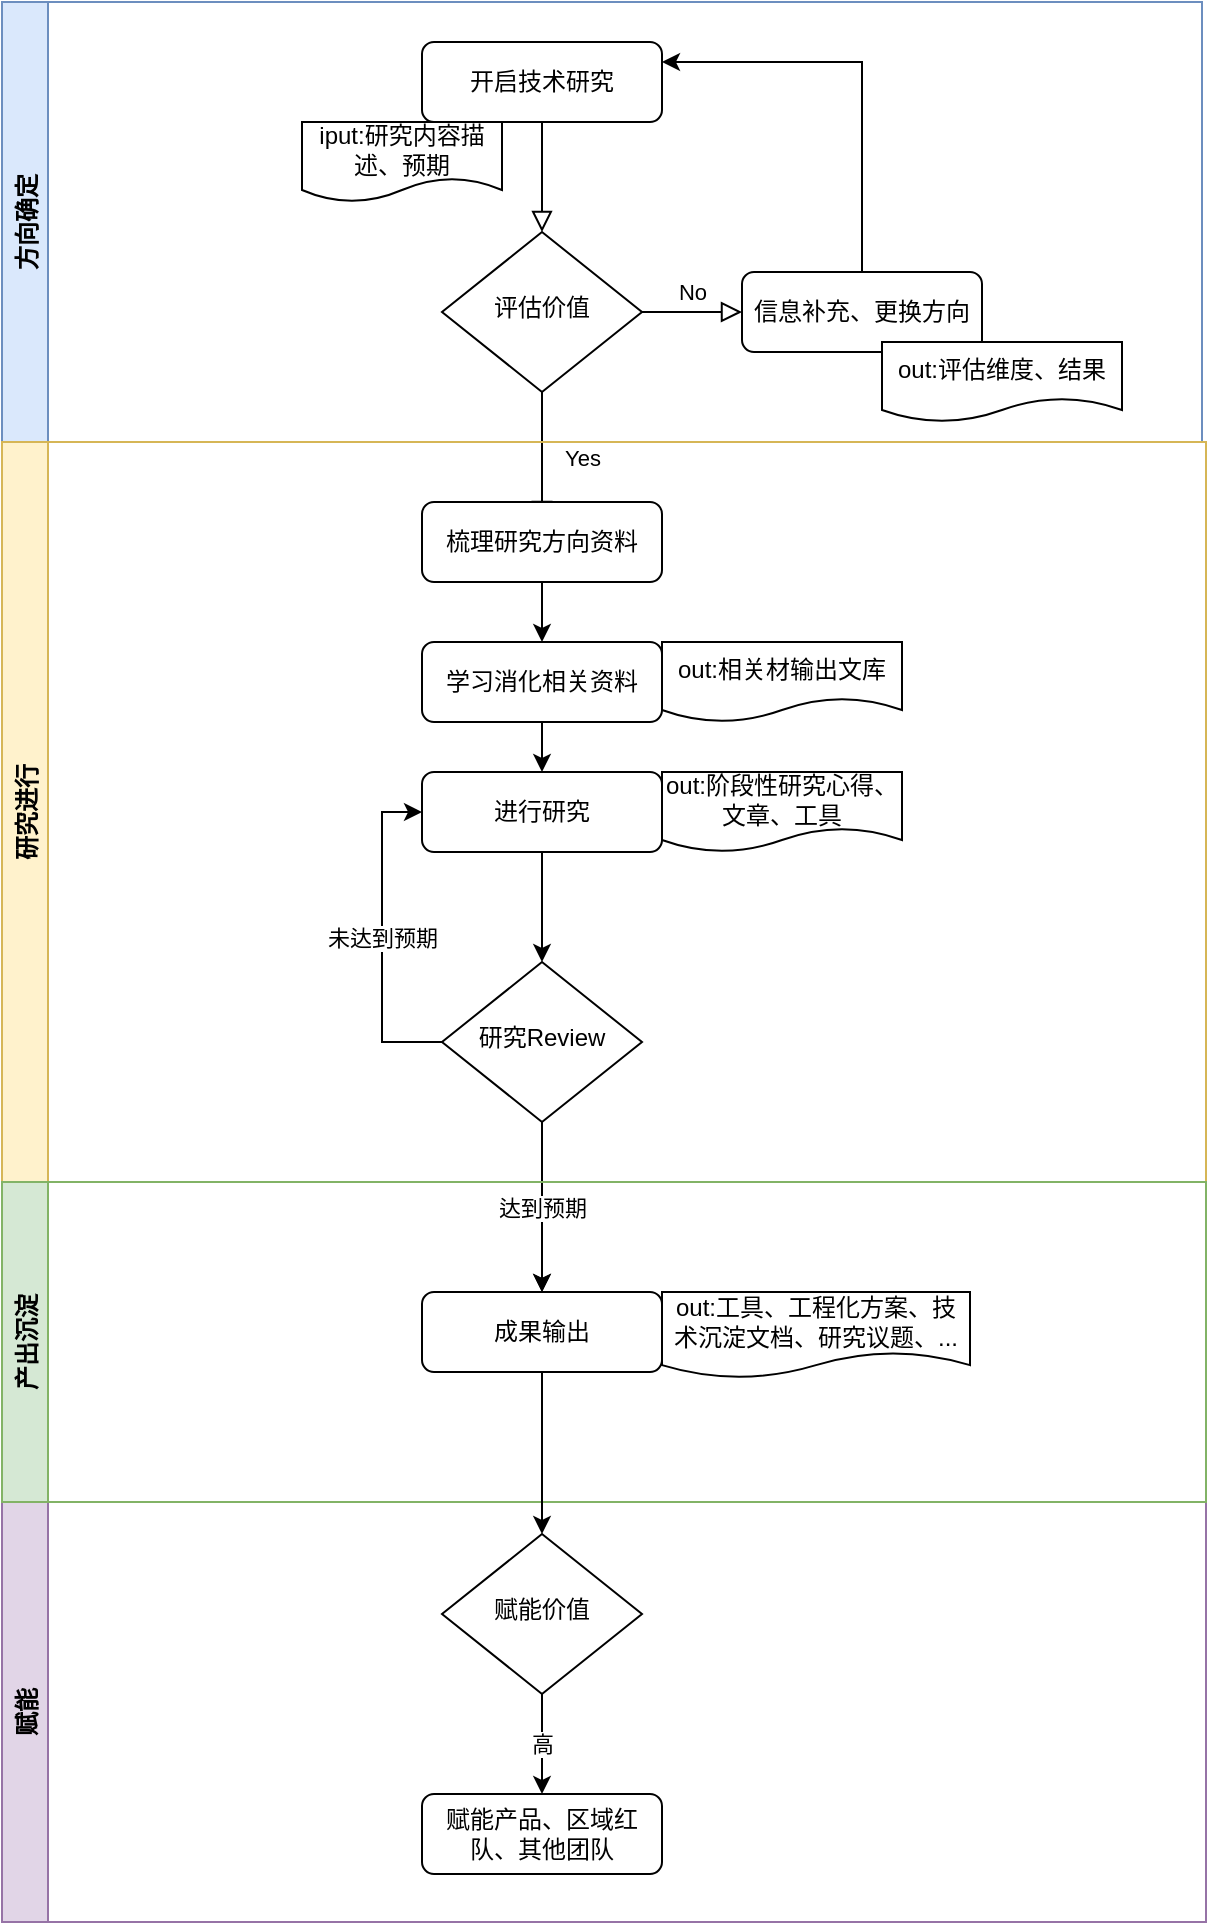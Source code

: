 <mxfile version="15.0.3" type="github"><diagram id="C5RBs43oDa-KdzZeNtuy" name="Page-1"><mxGraphModel dx="2066" dy="1097" grid="1" gridSize="10" guides="1" tooltips="1" connect="1" arrows="1" fold="1" page="1" pageScale="1" pageWidth="1169" pageHeight="1654" background="none" math="0" shadow="0"><root><mxCell id="WIyWlLk6GJQsqaUBKTNV-0"/><mxCell id="WIyWlLk6GJQsqaUBKTNV-1" parent="WIyWlLk6GJQsqaUBKTNV-0"/><mxCell id="WIyWlLk6GJQsqaUBKTNV-2" value="" style="rounded=0;html=1;jettySize=auto;orthogonalLoop=1;fontSize=11;endArrow=block;endFill=0;endSize=8;strokeWidth=1;shadow=0;labelBackgroundColor=none;edgeStyle=orthogonalEdgeStyle;verticalAlign=middle;align=center;" parent="WIyWlLk6GJQsqaUBKTNV-1" source="WIyWlLk6GJQsqaUBKTNV-3" target="WIyWlLk6GJQsqaUBKTNV-6" edge="1"><mxGeometry relative="1" as="geometry"/></mxCell><mxCell id="WIyWlLk6GJQsqaUBKTNV-4" value="Yes" style="rounded=0;html=1;jettySize=auto;orthogonalLoop=1;fontSize=11;endArrow=block;endFill=0;endSize=8;strokeWidth=1;shadow=0;labelBackgroundColor=none;edgeStyle=orthogonalEdgeStyle;verticalAlign=middle;align=center;" parent="WIyWlLk6GJQsqaUBKTNV-1" source="WIyWlLk6GJQsqaUBKTNV-6" edge="1"><mxGeometry y="20" relative="1" as="geometry"><mxPoint as="offset"/><mxPoint x="434" y="430" as="targetPoint"/></mxGeometry></mxCell><mxCell id="WIyWlLk6GJQsqaUBKTNV-5" value="No" style="edgeStyle=orthogonalEdgeStyle;rounded=0;html=1;jettySize=auto;orthogonalLoop=1;fontSize=11;endArrow=block;endFill=0;endSize=8;strokeWidth=1;shadow=0;labelBackgroundColor=none;verticalAlign=middle;align=center;" parent="WIyWlLk6GJQsqaUBKTNV-1" source="WIyWlLk6GJQsqaUBKTNV-6" target="WIyWlLk6GJQsqaUBKTNV-7" edge="1"><mxGeometry y="10" relative="1" as="geometry"><mxPoint as="offset"/></mxGeometry></mxCell><mxCell id="WIyWlLk6GJQsqaUBKTNV-6" value="评估价值" style="rhombus;whiteSpace=wrap;html=1;shadow=0;fontFamily=Helvetica;fontSize=12;align=center;strokeWidth=1;spacing=6;spacingTop=-4;verticalAlign=middle;" parent="WIyWlLk6GJQsqaUBKTNV-1" vertex="1"><mxGeometry x="384" y="285" width="100" height="80" as="geometry"/></mxCell><mxCell id="b5Mt_fPdI5iNJ6w0Xpzc-1" style="edgeStyle=orthogonalEdgeStyle;rounded=0;orthogonalLoop=1;jettySize=auto;html=1;entryX=1;entryY=0.25;entryDx=0;entryDy=0;verticalAlign=middle;align=center;" parent="WIyWlLk6GJQsqaUBKTNV-1" source="WIyWlLk6GJQsqaUBKTNV-7" target="WIyWlLk6GJQsqaUBKTNV-3" edge="1"><mxGeometry relative="1" as="geometry"><Array as="points"><mxPoint x="594" y="200"/></Array></mxGeometry></mxCell><mxCell id="WIyWlLk6GJQsqaUBKTNV-7" value="信息补充、更换方向" style="rounded=1;whiteSpace=wrap;html=1;fontSize=12;glass=0;strokeWidth=1;shadow=0;verticalAlign=middle;align=center;" parent="WIyWlLk6GJQsqaUBKTNV-1" vertex="1"><mxGeometry x="534" y="305" width="120" height="40" as="geometry"/></mxCell><mxCell id="b5Mt_fPdI5iNJ6w0Xpzc-0" value="方向确定" style="swimlane;horizontal=0;fillColor=#dae8fc;strokeColor=#6c8ebf;verticalAlign=middle;align=center;" parent="WIyWlLk6GJQsqaUBKTNV-1" vertex="1"><mxGeometry x="164" y="170" width="600" height="220" as="geometry"/></mxCell><mxCell id="WIyWlLk6GJQsqaUBKTNV-3" value="开启技术研究" style="rounded=1;whiteSpace=wrap;html=1;fontSize=12;glass=0;strokeWidth=1;shadow=0;verticalAlign=middle;align=center;" parent="b5Mt_fPdI5iNJ6w0Xpzc-0" vertex="1"><mxGeometry x="210" y="20" width="120" height="40" as="geometry"/></mxCell><mxCell id="b5Mt_fPdI5iNJ6w0Xpzc-10" value="iput:研究内容描述、预期" style="shape=document;whiteSpace=wrap;html=1;boundedLbl=1;verticalAlign=middle;align=center;" parent="b5Mt_fPdI5iNJ6w0Xpzc-0" vertex="1"><mxGeometry x="150" y="60" width="100" height="40" as="geometry"/></mxCell><mxCell id="b5Mt_fPdI5iNJ6w0Xpzc-29" value="out:评估维度、结果" style="shape=document;whiteSpace=wrap;html=1;boundedLbl=1;verticalAlign=middle;align=center;" parent="b5Mt_fPdI5iNJ6w0Xpzc-0" vertex="1"><mxGeometry x="440" y="170" width="120" height="40" as="geometry"/></mxCell><mxCell id="b5Mt_fPdI5iNJ6w0Xpzc-2" value="研究进行" style="swimlane;horizontal=0;fillColor=#fff2cc;strokeColor=#d6b656;verticalAlign=middle;align=center;" parent="WIyWlLk6GJQsqaUBKTNV-1" vertex="1"><mxGeometry x="164" y="390" width="602" height="370" as="geometry"/></mxCell><mxCell id="b5Mt_fPdI5iNJ6w0Xpzc-9" value="" style="edgeStyle=orthogonalEdgeStyle;rounded=0;orthogonalLoop=1;jettySize=auto;html=1;verticalAlign=middle;align=center;" parent="b5Mt_fPdI5iNJ6w0Xpzc-2" source="b5Mt_fPdI5iNJ6w0Xpzc-3" target="b5Mt_fPdI5iNJ6w0Xpzc-8" edge="1"><mxGeometry relative="1" as="geometry"/></mxCell><mxCell id="b5Mt_fPdI5iNJ6w0Xpzc-3" value="梳理研究方向资料" style="rounded=1;whiteSpace=wrap;html=1;fontSize=12;glass=0;strokeWidth=1;shadow=0;verticalAlign=middle;align=center;" parent="b5Mt_fPdI5iNJ6w0Xpzc-2" vertex="1"><mxGeometry x="210" y="30" width="120" height="40" as="geometry"/></mxCell><mxCell id="b5Mt_fPdI5iNJ6w0Xpzc-12" value="" style="edgeStyle=orthogonalEdgeStyle;rounded=0;orthogonalLoop=1;jettySize=auto;html=1;verticalAlign=middle;align=center;" parent="b5Mt_fPdI5iNJ6w0Xpzc-2" source="b5Mt_fPdI5iNJ6w0Xpzc-8" target="b5Mt_fPdI5iNJ6w0Xpzc-11" edge="1"><mxGeometry relative="1" as="geometry"/></mxCell><mxCell id="b5Mt_fPdI5iNJ6w0Xpzc-8" value="学习消化相关资料" style="rounded=1;whiteSpace=wrap;html=1;fontSize=12;glass=0;strokeWidth=1;shadow=0;verticalAlign=middle;align=center;" parent="b5Mt_fPdI5iNJ6w0Xpzc-2" vertex="1"><mxGeometry x="210" y="100" width="120" height="40" as="geometry"/></mxCell><mxCell id="w0ziFHajpQSt5rMZ98JG-4" value="" style="edgeStyle=orthogonalEdgeStyle;rounded=0;orthogonalLoop=1;jettySize=auto;html=1;" edge="1" parent="b5Mt_fPdI5iNJ6w0Xpzc-2" source="b5Mt_fPdI5iNJ6w0Xpzc-11" target="b5Mt_fPdI5iNJ6w0Xpzc-16"><mxGeometry relative="1" as="geometry"/></mxCell><mxCell id="b5Mt_fPdI5iNJ6w0Xpzc-11" value="进行研究" style="rounded=1;whiteSpace=wrap;html=1;fontSize=12;glass=0;strokeWidth=1;shadow=0;verticalAlign=middle;align=center;" parent="b5Mt_fPdI5iNJ6w0Xpzc-2" vertex="1"><mxGeometry x="210" y="165" width="120" height="40" as="geometry"/></mxCell><mxCell id="w0ziFHajpQSt5rMZ98JG-7" value="未达到预期" style="edgeStyle=orthogonalEdgeStyle;rounded=0;orthogonalLoop=1;jettySize=auto;html=1;entryX=0;entryY=0.5;entryDx=0;entryDy=0;" edge="1" parent="b5Mt_fPdI5iNJ6w0Xpzc-2" source="b5Mt_fPdI5iNJ6w0Xpzc-16" target="b5Mt_fPdI5iNJ6w0Xpzc-11"><mxGeometry relative="1" as="geometry"><Array as="points"><mxPoint x="190" y="300"/><mxPoint x="190" y="185"/></Array></mxGeometry></mxCell><mxCell id="b5Mt_fPdI5iNJ6w0Xpzc-16" value="研究Review" style="rhombus;whiteSpace=wrap;html=1;shadow=0;fontFamily=Helvetica;fontSize=12;align=center;strokeWidth=1;spacing=6;spacingTop=-4;verticalAlign=middle;" parent="b5Mt_fPdI5iNJ6w0Xpzc-2" vertex="1"><mxGeometry x="220" y="260" width="100" height="80" as="geometry"/></mxCell><mxCell id="w0ziFHajpQSt5rMZ98JG-0" value="out:相关材输出文库" style="shape=document;whiteSpace=wrap;html=1;boundedLbl=1;verticalAlign=middle;align=center;" vertex="1" parent="b5Mt_fPdI5iNJ6w0Xpzc-2"><mxGeometry x="330" y="100" width="120" height="40" as="geometry"/></mxCell><mxCell id="w0ziFHajpQSt5rMZ98JG-1" value="out:阶段性研究心得、文章、工具" style="shape=document;whiteSpace=wrap;html=1;boundedLbl=1;verticalAlign=middle;align=center;" vertex="1" parent="b5Mt_fPdI5iNJ6w0Xpzc-2"><mxGeometry x="330" y="165" width="120" height="40" as="geometry"/></mxCell><mxCell id="b5Mt_fPdI5iNJ6w0Xpzc-35" value="赋能" style="swimlane;horizontal=0;align=center;verticalAlign=middle;fillColor=#e1d5e7;strokeColor=#9673a6;" parent="WIyWlLk6GJQsqaUBKTNV-1" vertex="1"><mxGeometry x="164" y="920" width="602" height="210" as="geometry"/></mxCell><mxCell id="w0ziFHajpQSt5rMZ98JG-18" value="高" style="edgeStyle=orthogonalEdgeStyle;rounded=0;orthogonalLoop=1;jettySize=auto;html=1;" edge="1" parent="b5Mt_fPdI5iNJ6w0Xpzc-35" source="w0ziFHajpQSt5rMZ98JG-13" target="w0ziFHajpQSt5rMZ98JG-15"><mxGeometry relative="1" as="geometry"/></mxCell><mxCell id="w0ziFHajpQSt5rMZ98JG-13" value="赋能价值" style="rhombus;whiteSpace=wrap;html=1;shadow=0;fontFamily=Helvetica;fontSize=12;align=center;strokeWidth=1;spacing=6;spacingTop=-4;verticalAlign=middle;" vertex="1" parent="b5Mt_fPdI5iNJ6w0Xpzc-35"><mxGeometry x="220" y="16" width="100" height="80" as="geometry"/></mxCell><mxCell id="w0ziFHajpQSt5rMZ98JG-15" value="赋能产品、区域红队、其他团队" style="rounded=1;whiteSpace=wrap;html=1;fontSize=12;glass=0;strokeWidth=1;shadow=0;verticalAlign=middle;align=center;" vertex="1" parent="b5Mt_fPdI5iNJ6w0Xpzc-35"><mxGeometry x="210" y="146" width="120" height="40" as="geometry"/></mxCell><mxCell id="w0ziFHajpQSt5rMZ98JG-5" value="" style="edgeStyle=orthogonalEdgeStyle;rounded=0;orthogonalLoop=1;jettySize=auto;html=1;" edge="1" parent="WIyWlLk6GJQsqaUBKTNV-1" source="b5Mt_fPdI5iNJ6w0Xpzc-16" target="b5Mt_fPdI5iNJ6w0Xpzc-19"><mxGeometry relative="1" as="geometry"/></mxCell><mxCell id="w0ziFHajpQSt5rMZ98JG-6" value="达到预期" style="edgeStyle=orthogonalEdgeStyle;rounded=0;orthogonalLoop=1;jettySize=auto;html=1;" edge="1" parent="WIyWlLk6GJQsqaUBKTNV-1" source="b5Mt_fPdI5iNJ6w0Xpzc-16" target="b5Mt_fPdI5iNJ6w0Xpzc-19"><mxGeometry relative="1" as="geometry"/></mxCell><mxCell id="b5Mt_fPdI5iNJ6w0Xpzc-31" value="产出沉淀" style="swimlane;horizontal=0;align=center;verticalAlign=middle;fillColor=#d5e8d4;strokeColor=#82b366;" parent="WIyWlLk6GJQsqaUBKTNV-1" vertex="1"><mxGeometry x="164" y="760" width="602" height="160" as="geometry"/></mxCell><mxCell id="b5Mt_fPdI5iNJ6w0Xpzc-19" value="成果输出" style="rounded=1;whiteSpace=wrap;html=1;fontSize=12;glass=0;strokeWidth=1;shadow=0;verticalAlign=middle;align=center;" parent="b5Mt_fPdI5iNJ6w0Xpzc-31" vertex="1"><mxGeometry x="210" y="55" width="120" height="40" as="geometry"/></mxCell><mxCell id="w0ziFHajpQSt5rMZ98JG-11" value="out:工具、工程化方案、技术沉淀文档、研究议题、..." style="shape=document;whiteSpace=wrap;html=1;boundedLbl=1;" vertex="1" parent="b5Mt_fPdI5iNJ6w0Xpzc-31"><mxGeometry x="330" y="55" width="154" height="43" as="geometry"/></mxCell><mxCell id="w0ziFHajpQSt5rMZ98JG-14" value="" style="edgeStyle=orthogonalEdgeStyle;rounded=0;orthogonalLoop=1;jettySize=auto;html=1;" edge="1" parent="WIyWlLk6GJQsqaUBKTNV-1" source="b5Mt_fPdI5iNJ6w0Xpzc-19" target="w0ziFHajpQSt5rMZ98JG-13"><mxGeometry relative="1" as="geometry"/></mxCell></root></mxGraphModel></diagram></mxfile>